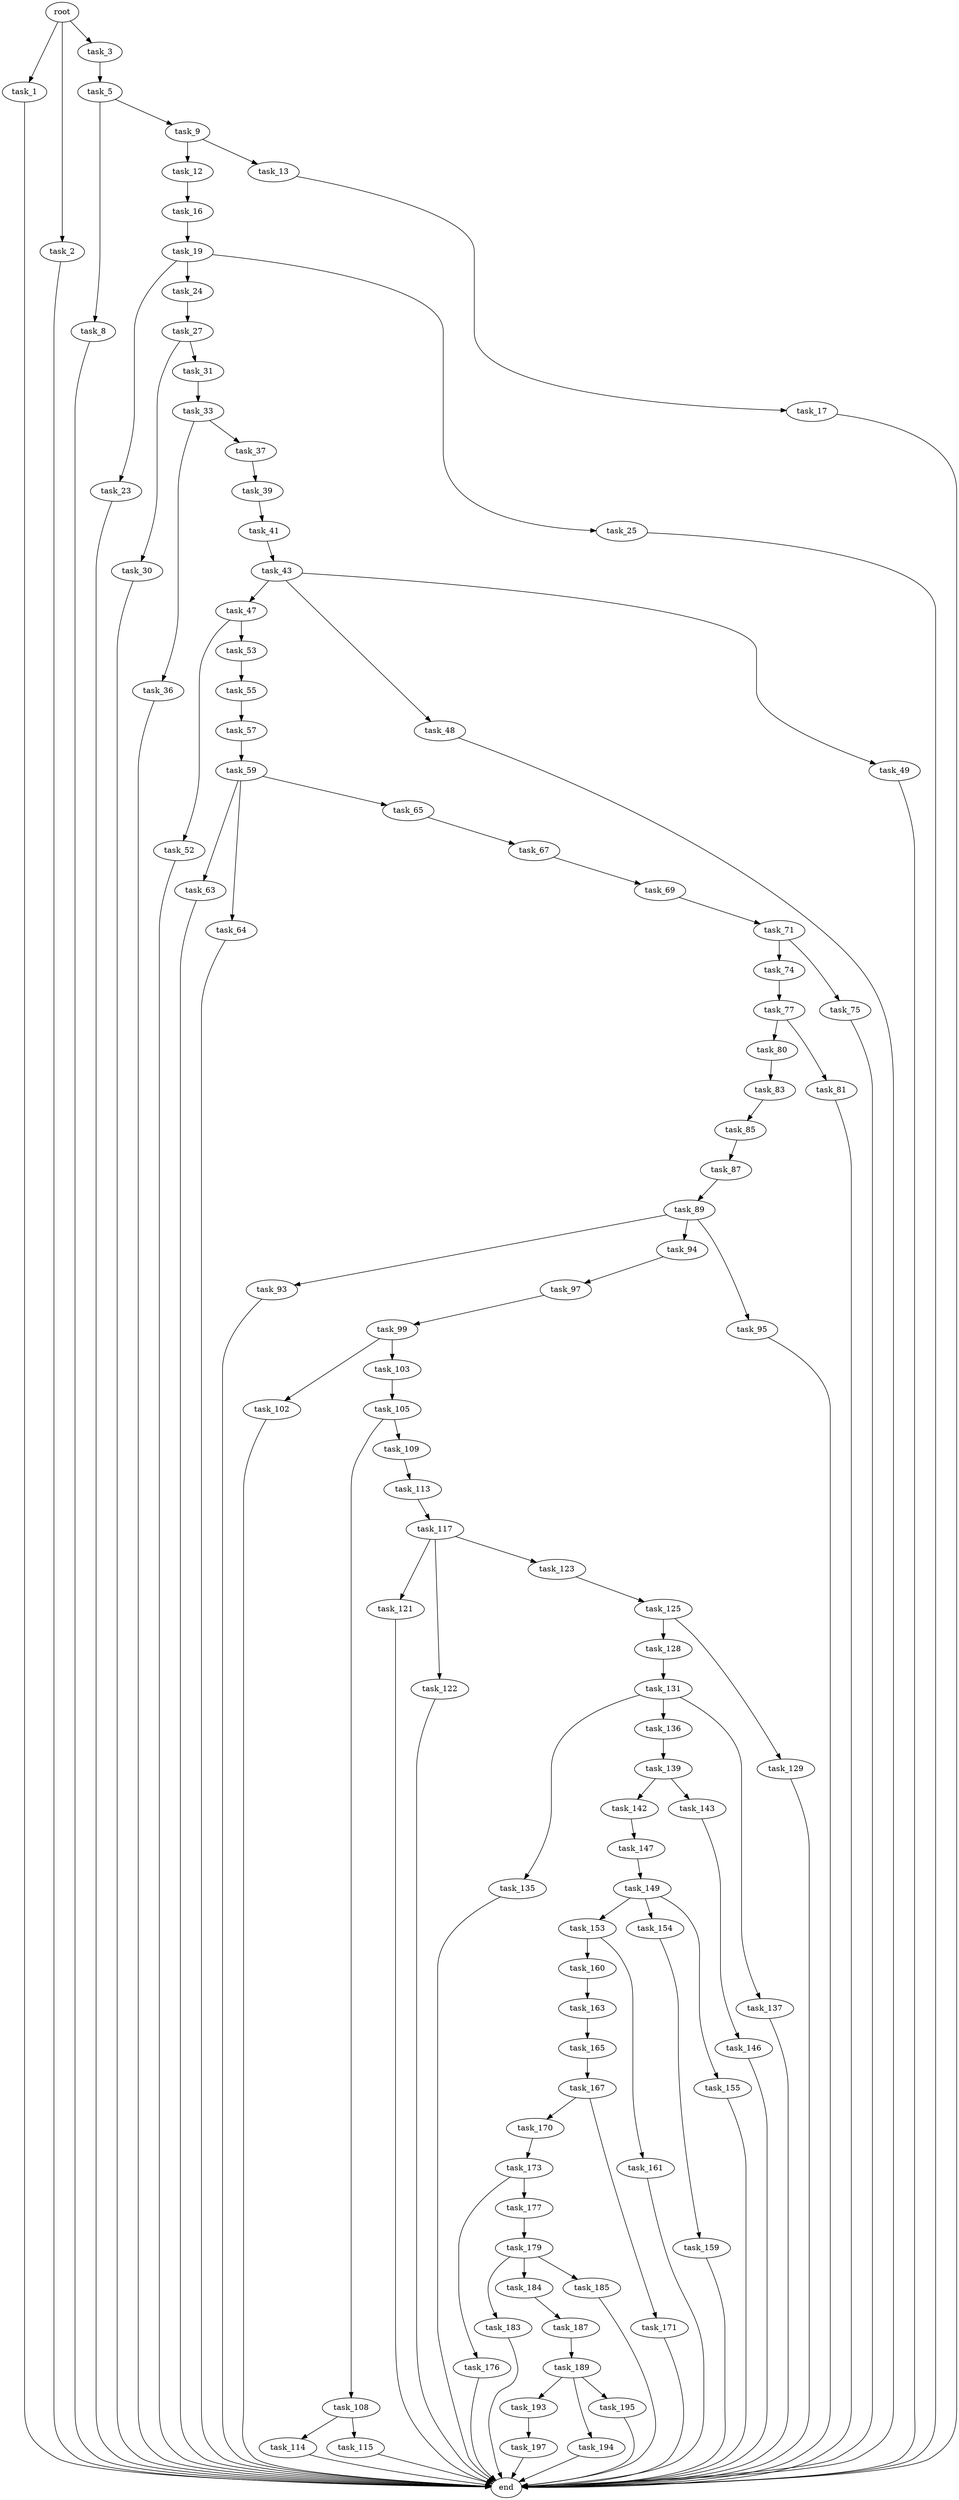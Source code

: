 digraph G {
  root [size="0.000000"];
  task_1 [size="14104255546.000000"];
  task_2 [size="134217728000.000000"];
  task_3 [size="4970389977.000000"];
  task_5 [size="1295659043.000000"];
  task_8 [size="222806153599.000000"];
  task_9 [size="159995788600.000000"];
  task_12 [size="25281299425.000000"];
  task_13 [size="1073741824000.000000"];
  task_16 [size="549755813888.000000"];
  task_17 [size="28991029248.000000"];
  task_19 [size="583209315007.000000"];
  task_23 [size="16622336396.000000"];
  task_24 [size="173476937068.000000"];
  task_25 [size="43495564159.000000"];
  task_27 [size="134217728000.000000"];
  task_30 [size="375170169160.000000"];
  task_31 [size="2252491486.000000"];
  task_33 [size="1073741824000.000000"];
  task_36 [size="28991029248.000000"];
  task_37 [size="16643749219.000000"];
  task_39 [size="131480557775.000000"];
  task_41 [size="23641256587.000000"];
  task_43 [size="122397156139.000000"];
  task_47 [size="28991029248.000000"];
  task_48 [size="123525949480.000000"];
  task_49 [size="27765301615.000000"];
  task_52 [size="68719476736.000000"];
  task_53 [size="28991029248.000000"];
  task_55 [size="11897298481.000000"];
  task_57 [size="134217728000.000000"];
  task_59 [size="19815156756.000000"];
  task_63 [size="2628988707.000000"];
  task_64 [size="782757789696.000000"];
  task_65 [size="671198285204.000000"];
  task_67 [size="7549340907.000000"];
  task_69 [size="517031440718.000000"];
  task_71 [size="401310900686.000000"];
  task_74 [size="68719476736.000000"];
  task_75 [size="885616467526.000000"];
  task_77 [size="760827548956.000000"];
  task_80 [size="954771983588.000000"];
  task_81 [size="27296957196.000000"];
  task_83 [size="10608490091.000000"];
  task_85 [size="197313753586.000000"];
  task_87 [size="106958117537.000000"];
  task_89 [size="134217728000.000000"];
  task_93 [size="1057134232321.000000"];
  task_94 [size="782757789696.000000"];
  task_95 [size="636443403182.000000"];
  task_97 [size="68719476736.000000"];
  task_99 [size="231928233984.000000"];
  task_102 [size="3519873582.000000"];
  task_103 [size="2216844673.000000"];
  task_105 [size="8589934592.000000"];
  task_108 [size="54646184146.000000"];
  task_109 [size="236083106099.000000"];
  task_113 [size="1112664808.000000"];
  task_114 [size="637280129508.000000"];
  task_115 [size="8087083612.000000"];
  task_117 [size="5296294277.000000"];
  task_121 [size="782757789696.000000"];
  task_122 [size="2683223483.000000"];
  task_123 [size="72547020415.000000"];
  task_125 [size="2120494470.000000"];
  task_128 [size="252914528979.000000"];
  task_129 [size="1073741824000.000000"];
  task_131 [size="1543195922.000000"];
  task_135 [size="22973951821.000000"];
  task_136 [size="63354328826.000000"];
  task_137 [size="15012983920.000000"];
  task_139 [size="549755813888.000000"];
  task_142 [size="28991029248.000000"];
  task_143 [size="1073741824000.000000"];
  task_146 [size="69946082816.000000"];
  task_147 [size="21550720039.000000"];
  task_149 [size="1329137744.000000"];
  task_153 [size="2899098050.000000"];
  task_154 [size="52785667661.000000"];
  task_155 [size="1896767553.000000"];
  task_159 [size="616376236175.000000"];
  task_160 [size="8589934592.000000"];
  task_161 [size="7233669051.000000"];
  task_163 [size="231928233984.000000"];
  task_165 [size="17681955024.000000"];
  task_167 [size="28991029248.000000"];
  task_170 [size="86658068097.000000"];
  task_171 [size="10663073699.000000"];
  task_173 [size="549755813888.000000"];
  task_176 [size="782757789696.000000"];
  task_177 [size="34210411786.000000"];
  task_179 [size="3839254623.000000"];
  task_183 [size="540256721836.000000"];
  task_184 [size="101312305585.000000"];
  task_185 [size="882102245410.000000"];
  task_187 [size="249433552197.000000"];
  task_189 [size="179873181638.000000"];
  task_193 [size="8589934592.000000"];
  task_194 [size="201123875502.000000"];
  task_195 [size="2123921520.000000"];
  task_197 [size="11267067969.000000"];
  end [size="0.000000"];

  root -> task_1 [size="1.000000"];
  root -> task_2 [size="1.000000"];
  root -> task_3 [size="1.000000"];
  task_1 -> end [size="1.000000"];
  task_2 -> end [size="1.000000"];
  task_3 -> task_5 [size="411041792.000000"];
  task_5 -> task_8 [size="134217728.000000"];
  task_5 -> task_9 [size="134217728.000000"];
  task_8 -> end [size="1.000000"];
  task_9 -> task_12 [size="209715200.000000"];
  task_9 -> task_13 [size="209715200.000000"];
  task_12 -> task_16 [size="411041792.000000"];
  task_13 -> task_17 [size="838860800.000000"];
  task_16 -> task_19 [size="536870912.000000"];
  task_17 -> end [size="1.000000"];
  task_19 -> task_23 [size="679477248.000000"];
  task_19 -> task_24 [size="679477248.000000"];
  task_19 -> task_25 [size="679477248.000000"];
  task_23 -> end [size="1.000000"];
  task_24 -> task_27 [size="536870912.000000"];
  task_25 -> end [size="1.000000"];
  task_27 -> task_30 [size="209715200.000000"];
  task_27 -> task_31 [size="209715200.000000"];
  task_30 -> end [size="1.000000"];
  task_31 -> task_33 [size="209715200.000000"];
  task_33 -> task_36 [size="838860800.000000"];
  task_33 -> task_37 [size="838860800.000000"];
  task_36 -> end [size="1.000000"];
  task_37 -> task_39 [size="301989888.000000"];
  task_39 -> task_41 [size="134217728.000000"];
  task_41 -> task_43 [size="33554432.000000"];
  task_43 -> task_47 [size="536870912.000000"];
  task_43 -> task_48 [size="536870912.000000"];
  task_43 -> task_49 [size="536870912.000000"];
  task_47 -> task_52 [size="75497472.000000"];
  task_47 -> task_53 [size="75497472.000000"];
  task_48 -> end [size="1.000000"];
  task_49 -> end [size="1.000000"];
  task_52 -> end [size="1.000000"];
  task_53 -> task_55 [size="75497472.000000"];
  task_55 -> task_57 [size="536870912.000000"];
  task_57 -> task_59 [size="209715200.000000"];
  task_59 -> task_63 [size="411041792.000000"];
  task_59 -> task_64 [size="411041792.000000"];
  task_59 -> task_65 [size="411041792.000000"];
  task_63 -> end [size="1.000000"];
  task_64 -> end [size="1.000000"];
  task_65 -> task_67 [size="679477248.000000"];
  task_67 -> task_69 [size="411041792.000000"];
  task_69 -> task_71 [size="536870912.000000"];
  task_71 -> task_74 [size="679477248.000000"];
  task_71 -> task_75 [size="679477248.000000"];
  task_74 -> task_77 [size="134217728.000000"];
  task_75 -> end [size="1.000000"];
  task_77 -> task_80 [size="536870912.000000"];
  task_77 -> task_81 [size="536870912.000000"];
  task_80 -> task_83 [size="679477248.000000"];
  task_81 -> end [size="1.000000"];
  task_83 -> task_85 [size="209715200.000000"];
  task_85 -> task_87 [size="209715200.000000"];
  task_87 -> task_89 [size="75497472.000000"];
  task_89 -> task_93 [size="209715200.000000"];
  task_89 -> task_94 [size="209715200.000000"];
  task_89 -> task_95 [size="209715200.000000"];
  task_93 -> end [size="1.000000"];
  task_94 -> task_97 [size="679477248.000000"];
  task_95 -> end [size="1.000000"];
  task_97 -> task_99 [size="134217728.000000"];
  task_99 -> task_102 [size="301989888.000000"];
  task_99 -> task_103 [size="301989888.000000"];
  task_102 -> end [size="1.000000"];
  task_103 -> task_105 [size="75497472.000000"];
  task_105 -> task_108 [size="33554432.000000"];
  task_105 -> task_109 [size="33554432.000000"];
  task_108 -> task_114 [size="209715200.000000"];
  task_108 -> task_115 [size="209715200.000000"];
  task_109 -> task_113 [size="411041792.000000"];
  task_113 -> task_117 [size="33554432.000000"];
  task_114 -> end [size="1.000000"];
  task_115 -> end [size="1.000000"];
  task_117 -> task_121 [size="134217728.000000"];
  task_117 -> task_122 [size="134217728.000000"];
  task_117 -> task_123 [size="134217728.000000"];
  task_121 -> end [size="1.000000"];
  task_122 -> end [size="1.000000"];
  task_123 -> task_125 [size="75497472.000000"];
  task_125 -> task_128 [size="33554432.000000"];
  task_125 -> task_129 [size="33554432.000000"];
  task_128 -> task_131 [size="301989888.000000"];
  task_129 -> end [size="1.000000"];
  task_131 -> task_135 [size="75497472.000000"];
  task_131 -> task_136 [size="75497472.000000"];
  task_131 -> task_137 [size="75497472.000000"];
  task_135 -> end [size="1.000000"];
  task_136 -> task_139 [size="134217728.000000"];
  task_137 -> end [size="1.000000"];
  task_139 -> task_142 [size="536870912.000000"];
  task_139 -> task_143 [size="536870912.000000"];
  task_142 -> task_147 [size="75497472.000000"];
  task_143 -> task_146 [size="838860800.000000"];
  task_146 -> end [size="1.000000"];
  task_147 -> task_149 [size="411041792.000000"];
  task_149 -> task_153 [size="33554432.000000"];
  task_149 -> task_154 [size="33554432.000000"];
  task_149 -> task_155 [size="33554432.000000"];
  task_153 -> task_160 [size="134217728.000000"];
  task_153 -> task_161 [size="134217728.000000"];
  task_154 -> task_159 [size="838860800.000000"];
  task_155 -> end [size="1.000000"];
  task_159 -> end [size="1.000000"];
  task_160 -> task_163 [size="33554432.000000"];
  task_161 -> end [size="1.000000"];
  task_163 -> task_165 [size="301989888.000000"];
  task_165 -> task_167 [size="301989888.000000"];
  task_167 -> task_170 [size="75497472.000000"];
  task_167 -> task_171 [size="75497472.000000"];
  task_170 -> task_173 [size="209715200.000000"];
  task_171 -> end [size="1.000000"];
  task_173 -> task_176 [size="536870912.000000"];
  task_173 -> task_177 [size="536870912.000000"];
  task_176 -> end [size="1.000000"];
  task_177 -> task_179 [size="838860800.000000"];
  task_179 -> task_183 [size="75497472.000000"];
  task_179 -> task_184 [size="75497472.000000"];
  task_179 -> task_185 [size="75497472.000000"];
  task_183 -> end [size="1.000000"];
  task_184 -> task_187 [size="75497472.000000"];
  task_185 -> end [size="1.000000"];
  task_187 -> task_189 [size="209715200.000000"];
  task_189 -> task_193 [size="209715200.000000"];
  task_189 -> task_194 [size="209715200.000000"];
  task_189 -> task_195 [size="209715200.000000"];
  task_193 -> task_197 [size="33554432.000000"];
  task_194 -> end [size="1.000000"];
  task_195 -> end [size="1.000000"];
  task_197 -> end [size="1.000000"];
}
